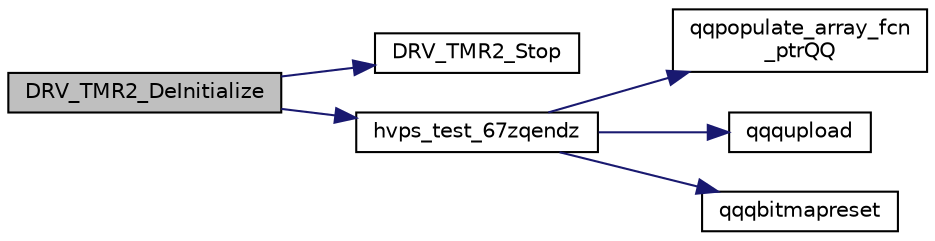 digraph "DRV_TMR2_DeInitialize"
{
  edge [fontname="Helvetica",fontsize="10",labelfontname="Helvetica",labelfontsize="10"];
  node [fontname="Helvetica",fontsize="10",shape=record];
  rankdir="LR";
  Node267 [label="DRV_TMR2_DeInitialize",height=0.2,width=0.4,color="black", fillcolor="grey75", style="filled", fontcolor="black"];
  Node267 -> Node268 [color="midnightblue",fontsize="10",style="solid",fontname="Helvetica"];
  Node268 [label="DRV_TMR2_Stop",height=0.2,width=0.4,color="black", fillcolor="white", style="filled",URL="$inszt__hvps__test_8c.html#a5550ce18516aa407adb3735048178a5a"];
  Node267 -> Node269 [color="midnightblue",fontsize="10",style="solid",fontname="Helvetica"];
  Node269 [label="hvps_test_67zqendz",height=0.2,width=0.4,color="black", fillcolor="white", style="filled",URL="$inszt__hvps__test_8c.html#ad8c587bedb05e758a49e8e760fa00bff"];
  Node269 -> Node270 [color="midnightblue",fontsize="10",style="solid",fontname="Helvetica"];
  Node270 [label="qqpopulate_array_fcn\l_ptrQQ",height=0.2,width=0.4,color="black", fillcolor="white", style="filled",URL="$inszt__hvps__test_8c.html#a4ad6fa1bb94fc1c3ac2dc30925106081"];
  Node269 -> Node271 [color="midnightblue",fontsize="10",style="solid",fontname="Helvetica"];
  Node271 [label="qqqupload",height=0.2,width=0.4,color="black", fillcolor="white", style="filled",URL="$inszt__hvps__test_8c.html#a109761d7f84a96b5606e507bace276b5"];
  Node269 -> Node272 [color="midnightblue",fontsize="10",style="solid",fontname="Helvetica"];
  Node272 [label="qqqbitmapreset",height=0.2,width=0.4,color="black", fillcolor="white", style="filled",URL="$inszt__hvps__test_8c.html#a5688fceaed93ba591e78ee15ccb0187f"];
}
